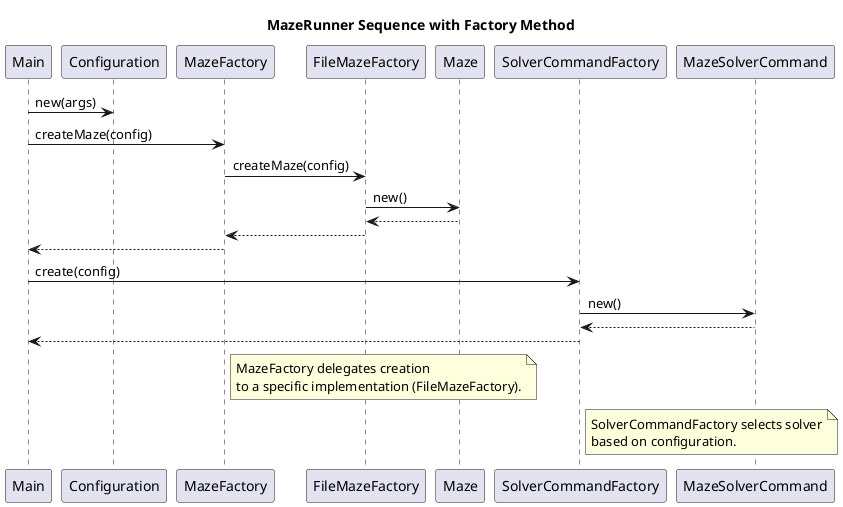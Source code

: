 @startuml
title MazeRunner Sequence with Factory Method

participant Main
participant Configuration as Config
participant MazeFactory as MF
participant FileMazeFactory as FMF
participant Maze
participant SolverCommandFactory as SCF
participant MazeSolverCommand as Solver

Main -> Config: new(args)
Main -> MF: createMaze(config)
MF -> FMF: createMaze(config)
FMF -> Maze: new()
Maze --> FMF
FMF --> MF
MF --> Main

Main -> SCF: create(config)
SCF -> Solver: new()
Solver --> SCF
SCF --> Main

note right of MF: MazeFactory delegates creation\nto a specific implementation (FileMazeFactory).
note right of SCF: SolverCommandFactory selects solver\nbased on configuration.
@enduml
